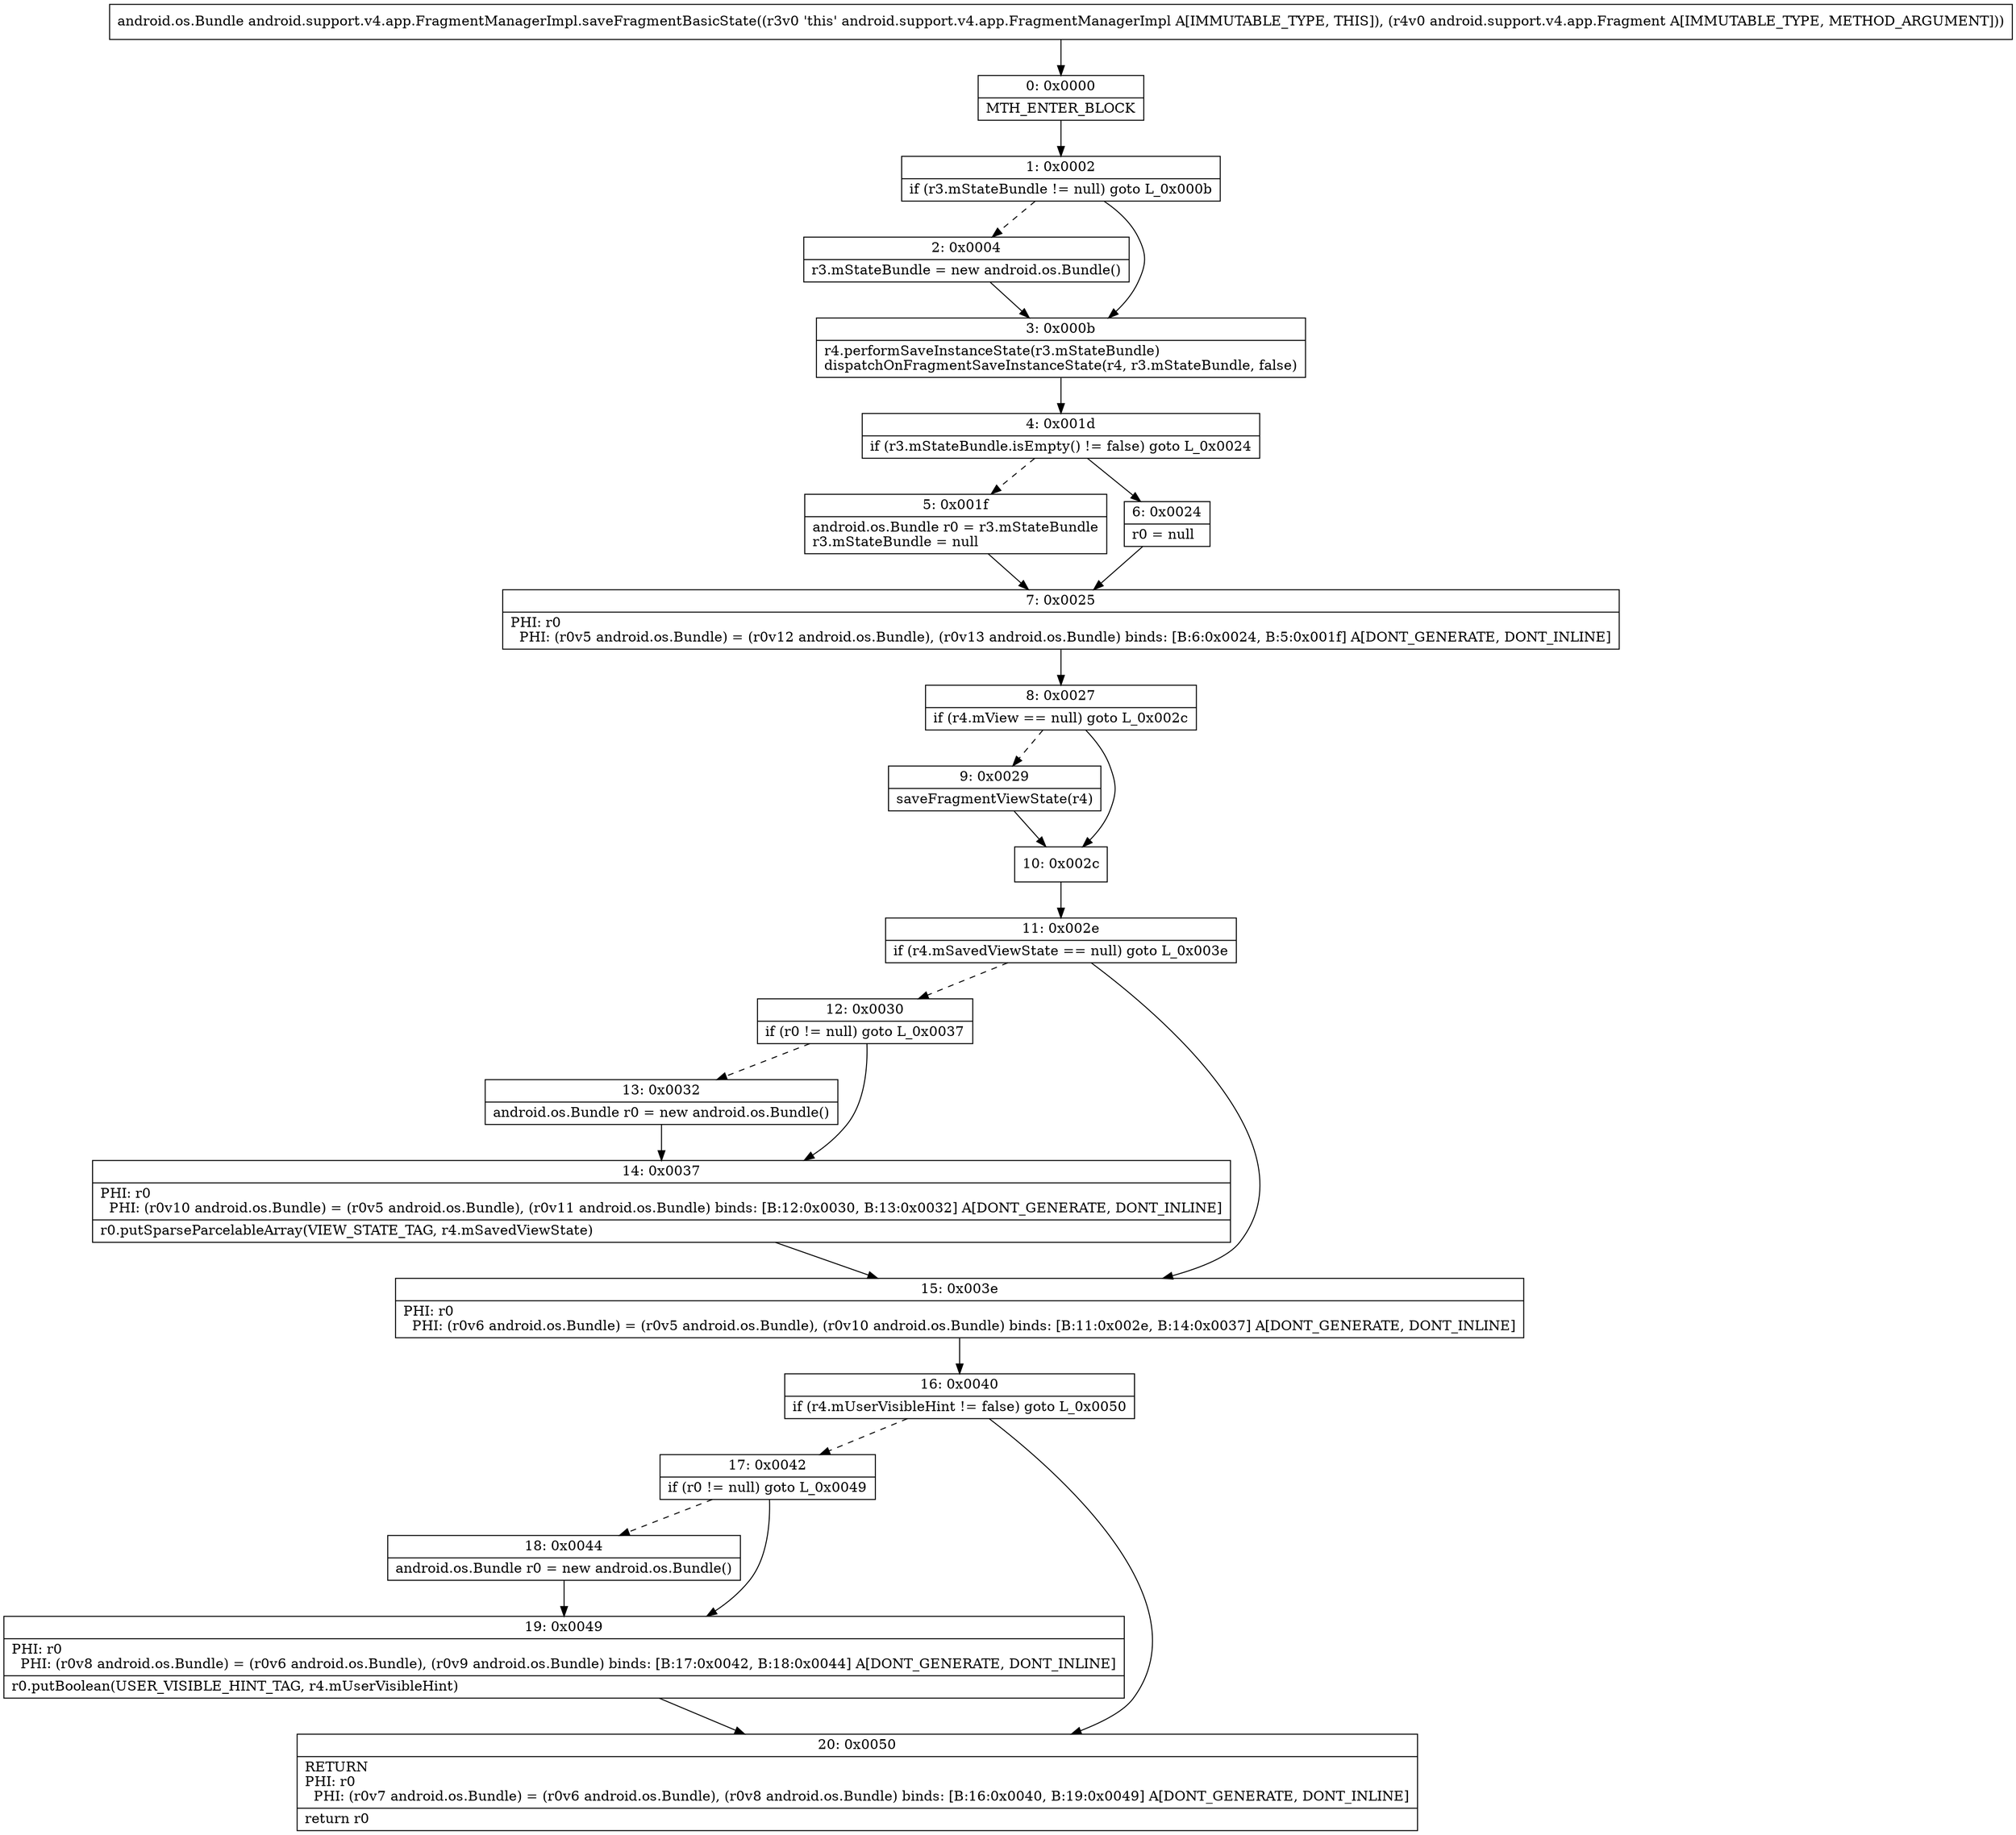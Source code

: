 digraph "CFG forandroid.support.v4.app.FragmentManagerImpl.saveFragmentBasicState(Landroid\/support\/v4\/app\/Fragment;)Landroid\/os\/Bundle;" {
Node_0 [shape=record,label="{0\:\ 0x0000|MTH_ENTER_BLOCK\l}"];
Node_1 [shape=record,label="{1\:\ 0x0002|if (r3.mStateBundle != null) goto L_0x000b\l}"];
Node_2 [shape=record,label="{2\:\ 0x0004|r3.mStateBundle = new android.os.Bundle()\l}"];
Node_3 [shape=record,label="{3\:\ 0x000b|r4.performSaveInstanceState(r3.mStateBundle)\ldispatchOnFragmentSaveInstanceState(r4, r3.mStateBundle, false)\l}"];
Node_4 [shape=record,label="{4\:\ 0x001d|if (r3.mStateBundle.isEmpty() != false) goto L_0x0024\l}"];
Node_5 [shape=record,label="{5\:\ 0x001f|android.os.Bundle r0 = r3.mStateBundle\lr3.mStateBundle = null\l}"];
Node_6 [shape=record,label="{6\:\ 0x0024|r0 = null\l}"];
Node_7 [shape=record,label="{7\:\ 0x0025|PHI: r0 \l  PHI: (r0v5 android.os.Bundle) = (r0v12 android.os.Bundle), (r0v13 android.os.Bundle) binds: [B:6:0x0024, B:5:0x001f] A[DONT_GENERATE, DONT_INLINE]\l}"];
Node_8 [shape=record,label="{8\:\ 0x0027|if (r4.mView == null) goto L_0x002c\l}"];
Node_9 [shape=record,label="{9\:\ 0x0029|saveFragmentViewState(r4)\l}"];
Node_10 [shape=record,label="{10\:\ 0x002c}"];
Node_11 [shape=record,label="{11\:\ 0x002e|if (r4.mSavedViewState == null) goto L_0x003e\l}"];
Node_12 [shape=record,label="{12\:\ 0x0030|if (r0 != null) goto L_0x0037\l}"];
Node_13 [shape=record,label="{13\:\ 0x0032|android.os.Bundle r0 = new android.os.Bundle()\l}"];
Node_14 [shape=record,label="{14\:\ 0x0037|PHI: r0 \l  PHI: (r0v10 android.os.Bundle) = (r0v5 android.os.Bundle), (r0v11 android.os.Bundle) binds: [B:12:0x0030, B:13:0x0032] A[DONT_GENERATE, DONT_INLINE]\l|r0.putSparseParcelableArray(VIEW_STATE_TAG, r4.mSavedViewState)\l}"];
Node_15 [shape=record,label="{15\:\ 0x003e|PHI: r0 \l  PHI: (r0v6 android.os.Bundle) = (r0v5 android.os.Bundle), (r0v10 android.os.Bundle) binds: [B:11:0x002e, B:14:0x0037] A[DONT_GENERATE, DONT_INLINE]\l}"];
Node_16 [shape=record,label="{16\:\ 0x0040|if (r4.mUserVisibleHint != false) goto L_0x0050\l}"];
Node_17 [shape=record,label="{17\:\ 0x0042|if (r0 != null) goto L_0x0049\l}"];
Node_18 [shape=record,label="{18\:\ 0x0044|android.os.Bundle r0 = new android.os.Bundle()\l}"];
Node_19 [shape=record,label="{19\:\ 0x0049|PHI: r0 \l  PHI: (r0v8 android.os.Bundle) = (r0v6 android.os.Bundle), (r0v9 android.os.Bundle) binds: [B:17:0x0042, B:18:0x0044] A[DONT_GENERATE, DONT_INLINE]\l|r0.putBoolean(USER_VISIBLE_HINT_TAG, r4.mUserVisibleHint)\l}"];
Node_20 [shape=record,label="{20\:\ 0x0050|RETURN\lPHI: r0 \l  PHI: (r0v7 android.os.Bundle) = (r0v6 android.os.Bundle), (r0v8 android.os.Bundle) binds: [B:16:0x0040, B:19:0x0049] A[DONT_GENERATE, DONT_INLINE]\l|return r0\l}"];
MethodNode[shape=record,label="{android.os.Bundle android.support.v4.app.FragmentManagerImpl.saveFragmentBasicState((r3v0 'this' android.support.v4.app.FragmentManagerImpl A[IMMUTABLE_TYPE, THIS]), (r4v0 android.support.v4.app.Fragment A[IMMUTABLE_TYPE, METHOD_ARGUMENT])) }"];
MethodNode -> Node_0;
Node_0 -> Node_1;
Node_1 -> Node_2[style=dashed];
Node_1 -> Node_3;
Node_2 -> Node_3;
Node_3 -> Node_4;
Node_4 -> Node_5[style=dashed];
Node_4 -> Node_6;
Node_5 -> Node_7;
Node_6 -> Node_7;
Node_7 -> Node_8;
Node_8 -> Node_9[style=dashed];
Node_8 -> Node_10;
Node_9 -> Node_10;
Node_10 -> Node_11;
Node_11 -> Node_12[style=dashed];
Node_11 -> Node_15;
Node_12 -> Node_13[style=dashed];
Node_12 -> Node_14;
Node_13 -> Node_14;
Node_14 -> Node_15;
Node_15 -> Node_16;
Node_16 -> Node_17[style=dashed];
Node_16 -> Node_20;
Node_17 -> Node_18[style=dashed];
Node_17 -> Node_19;
Node_18 -> Node_19;
Node_19 -> Node_20;
}

